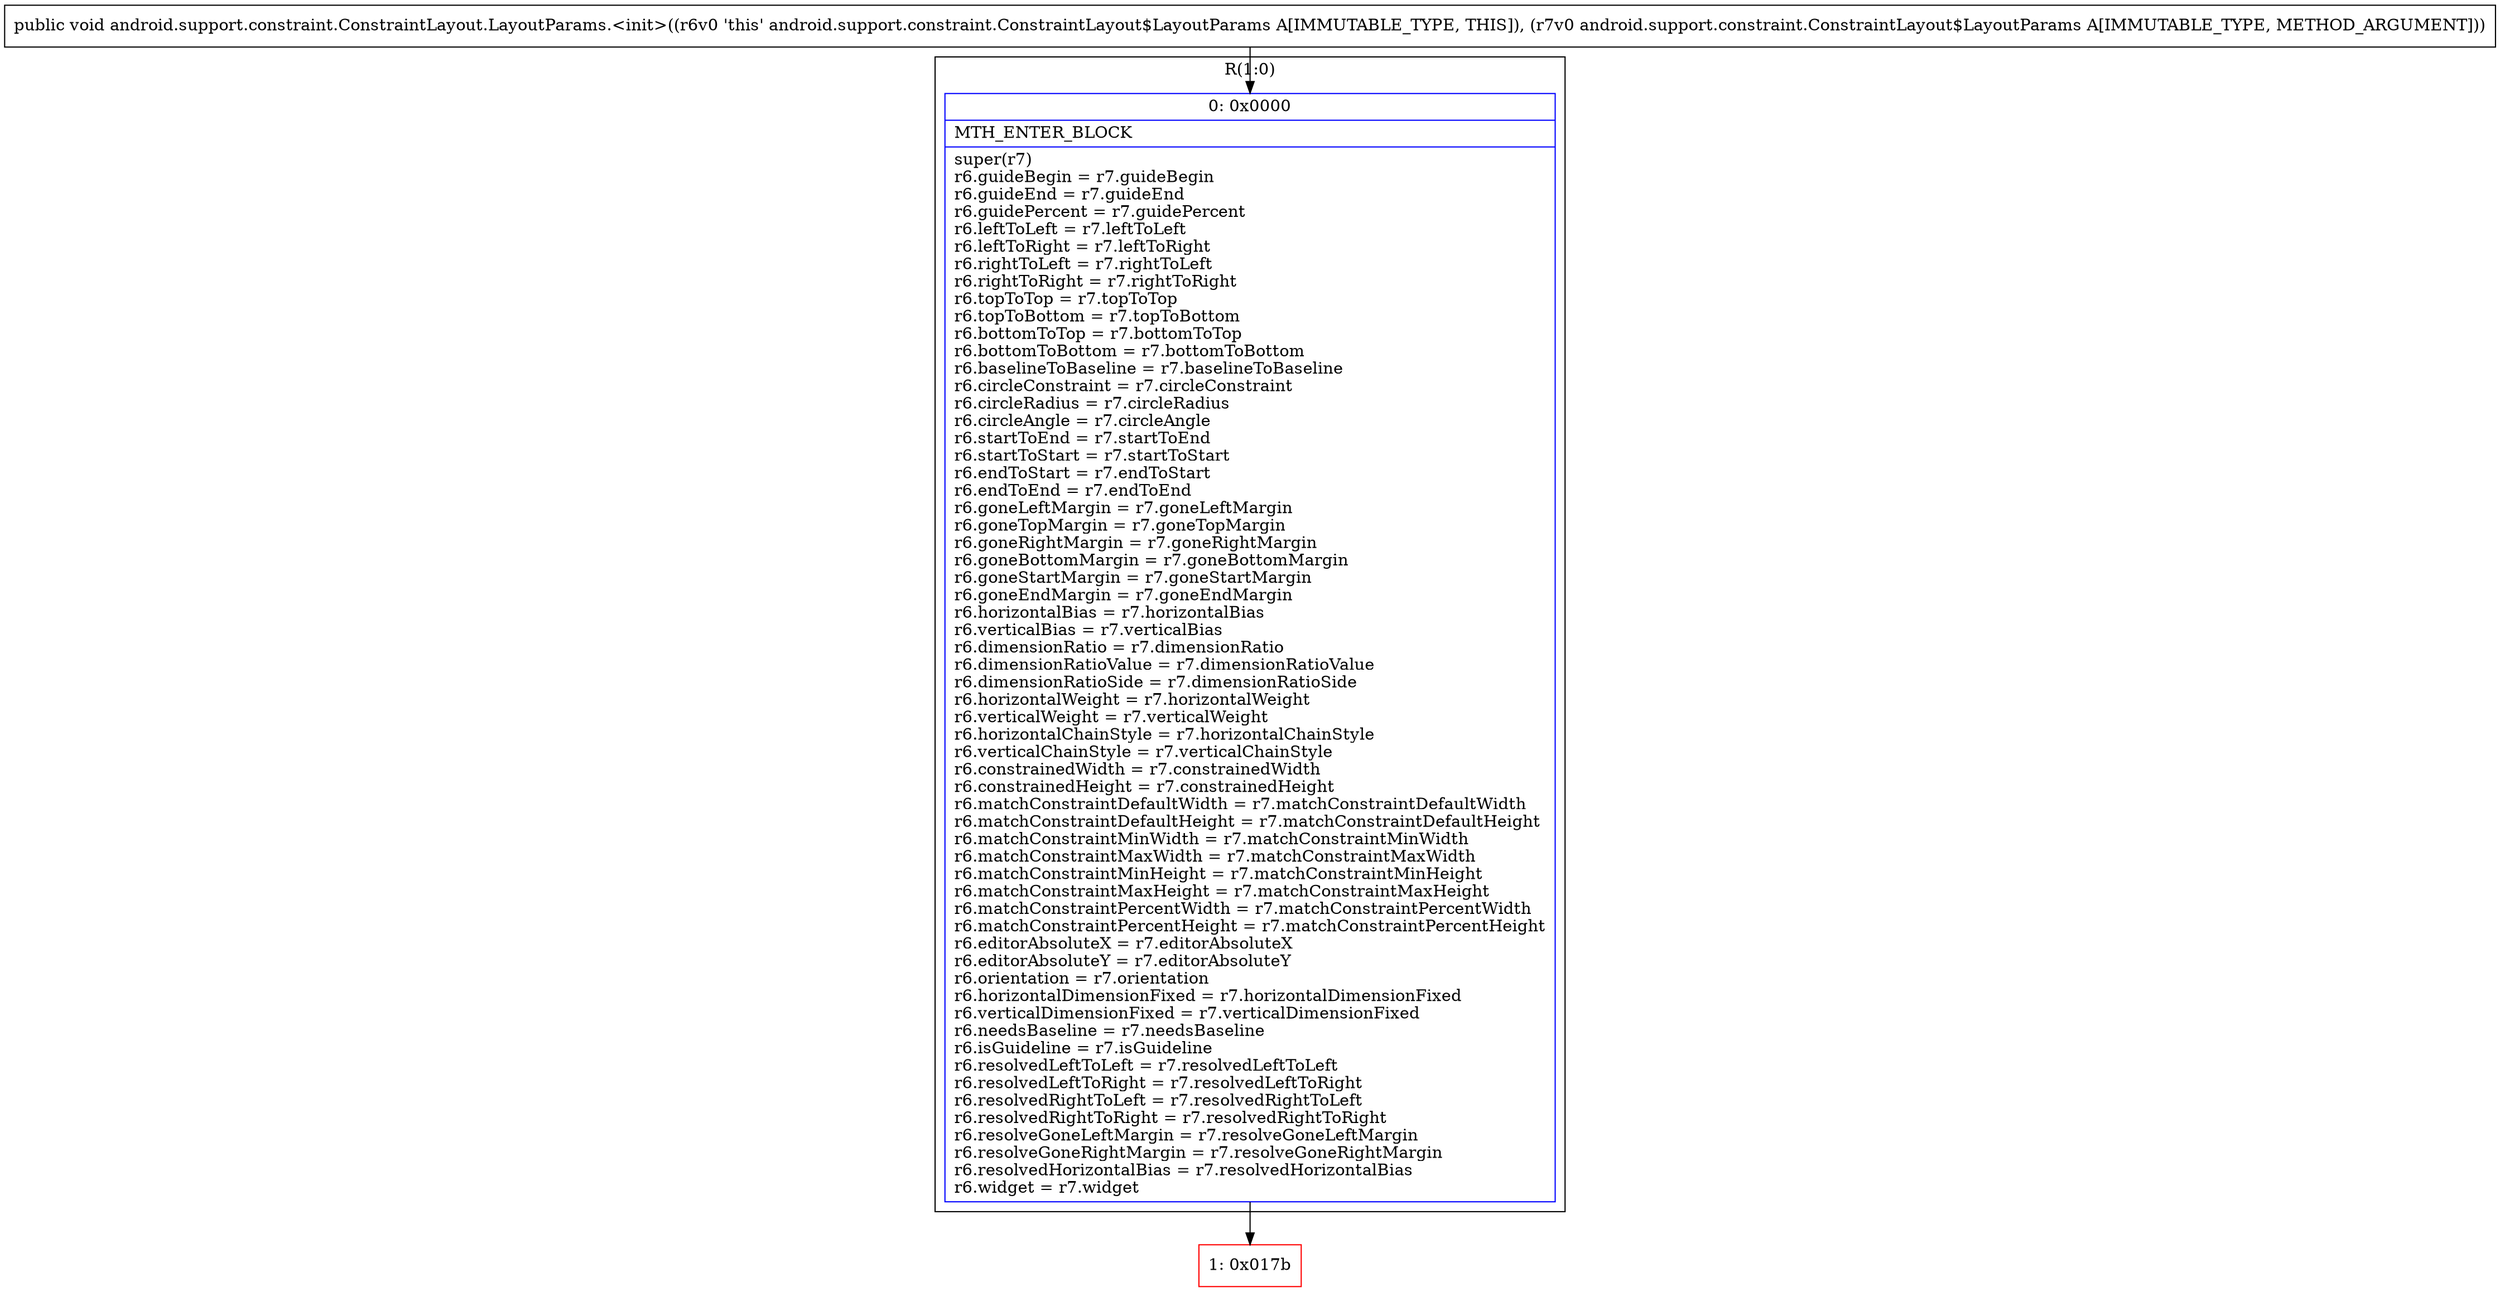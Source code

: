 digraph "CFG forandroid.support.constraint.ConstraintLayout.LayoutParams.\<init\>(Landroid\/support\/constraint\/ConstraintLayout$LayoutParams;)V" {
subgraph cluster_Region_1819490942 {
label = "R(1:0)";
node [shape=record,color=blue];
Node_0 [shape=record,label="{0\:\ 0x0000|MTH_ENTER_BLOCK\l|super(r7)\lr6.guideBegin = r7.guideBegin\lr6.guideEnd = r7.guideEnd\lr6.guidePercent = r7.guidePercent\lr6.leftToLeft = r7.leftToLeft\lr6.leftToRight = r7.leftToRight\lr6.rightToLeft = r7.rightToLeft\lr6.rightToRight = r7.rightToRight\lr6.topToTop = r7.topToTop\lr6.topToBottom = r7.topToBottom\lr6.bottomToTop = r7.bottomToTop\lr6.bottomToBottom = r7.bottomToBottom\lr6.baselineToBaseline = r7.baselineToBaseline\lr6.circleConstraint = r7.circleConstraint\lr6.circleRadius = r7.circleRadius\lr6.circleAngle = r7.circleAngle\lr6.startToEnd = r7.startToEnd\lr6.startToStart = r7.startToStart\lr6.endToStart = r7.endToStart\lr6.endToEnd = r7.endToEnd\lr6.goneLeftMargin = r7.goneLeftMargin\lr6.goneTopMargin = r7.goneTopMargin\lr6.goneRightMargin = r7.goneRightMargin\lr6.goneBottomMargin = r7.goneBottomMargin\lr6.goneStartMargin = r7.goneStartMargin\lr6.goneEndMargin = r7.goneEndMargin\lr6.horizontalBias = r7.horizontalBias\lr6.verticalBias = r7.verticalBias\lr6.dimensionRatio = r7.dimensionRatio\lr6.dimensionRatioValue = r7.dimensionRatioValue\lr6.dimensionRatioSide = r7.dimensionRatioSide\lr6.horizontalWeight = r7.horizontalWeight\lr6.verticalWeight = r7.verticalWeight\lr6.horizontalChainStyle = r7.horizontalChainStyle\lr6.verticalChainStyle = r7.verticalChainStyle\lr6.constrainedWidth = r7.constrainedWidth\lr6.constrainedHeight = r7.constrainedHeight\lr6.matchConstraintDefaultWidth = r7.matchConstraintDefaultWidth\lr6.matchConstraintDefaultHeight = r7.matchConstraintDefaultHeight\lr6.matchConstraintMinWidth = r7.matchConstraintMinWidth\lr6.matchConstraintMaxWidth = r7.matchConstraintMaxWidth\lr6.matchConstraintMinHeight = r7.matchConstraintMinHeight\lr6.matchConstraintMaxHeight = r7.matchConstraintMaxHeight\lr6.matchConstraintPercentWidth = r7.matchConstraintPercentWidth\lr6.matchConstraintPercentHeight = r7.matchConstraintPercentHeight\lr6.editorAbsoluteX = r7.editorAbsoluteX\lr6.editorAbsoluteY = r7.editorAbsoluteY\lr6.orientation = r7.orientation\lr6.horizontalDimensionFixed = r7.horizontalDimensionFixed\lr6.verticalDimensionFixed = r7.verticalDimensionFixed\lr6.needsBaseline = r7.needsBaseline\lr6.isGuideline = r7.isGuideline\lr6.resolvedLeftToLeft = r7.resolvedLeftToLeft\lr6.resolvedLeftToRight = r7.resolvedLeftToRight\lr6.resolvedRightToLeft = r7.resolvedRightToLeft\lr6.resolvedRightToRight = r7.resolvedRightToRight\lr6.resolveGoneLeftMargin = r7.resolveGoneLeftMargin\lr6.resolveGoneRightMargin = r7.resolveGoneRightMargin\lr6.resolvedHorizontalBias = r7.resolvedHorizontalBias\lr6.widget = r7.widget\l}"];
}
Node_1 [shape=record,color=red,label="{1\:\ 0x017b}"];
MethodNode[shape=record,label="{public void android.support.constraint.ConstraintLayout.LayoutParams.\<init\>((r6v0 'this' android.support.constraint.ConstraintLayout$LayoutParams A[IMMUTABLE_TYPE, THIS]), (r7v0 android.support.constraint.ConstraintLayout$LayoutParams A[IMMUTABLE_TYPE, METHOD_ARGUMENT])) }"];
MethodNode -> Node_0;
Node_0 -> Node_1;
}

